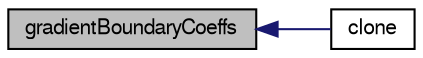 digraph "gradientBoundaryCoeffs"
{
  bgcolor="transparent";
  edge [fontname="FreeSans",fontsize="10",labelfontname="FreeSans",labelfontsize="10"];
  node [fontname="FreeSans",fontsize="10",shape=record];
  rankdir="LR";
  Node289 [label="gradientBoundaryCoeffs",height=0.2,width=0.4,color="black", fillcolor="grey75", style="filled", fontcolor="black"];
  Node289 -> Node290 [dir="back",color="midnightblue",fontsize="10",style="solid",fontname="FreeSans"];
  Node290 [label="clone",height=0.2,width=0.4,color="black",URL="$a21970.html#a6dfbb046cc414bcb0ee27a1646815537",tooltip="Construct and return a clone setting internal field reference. "];
}

